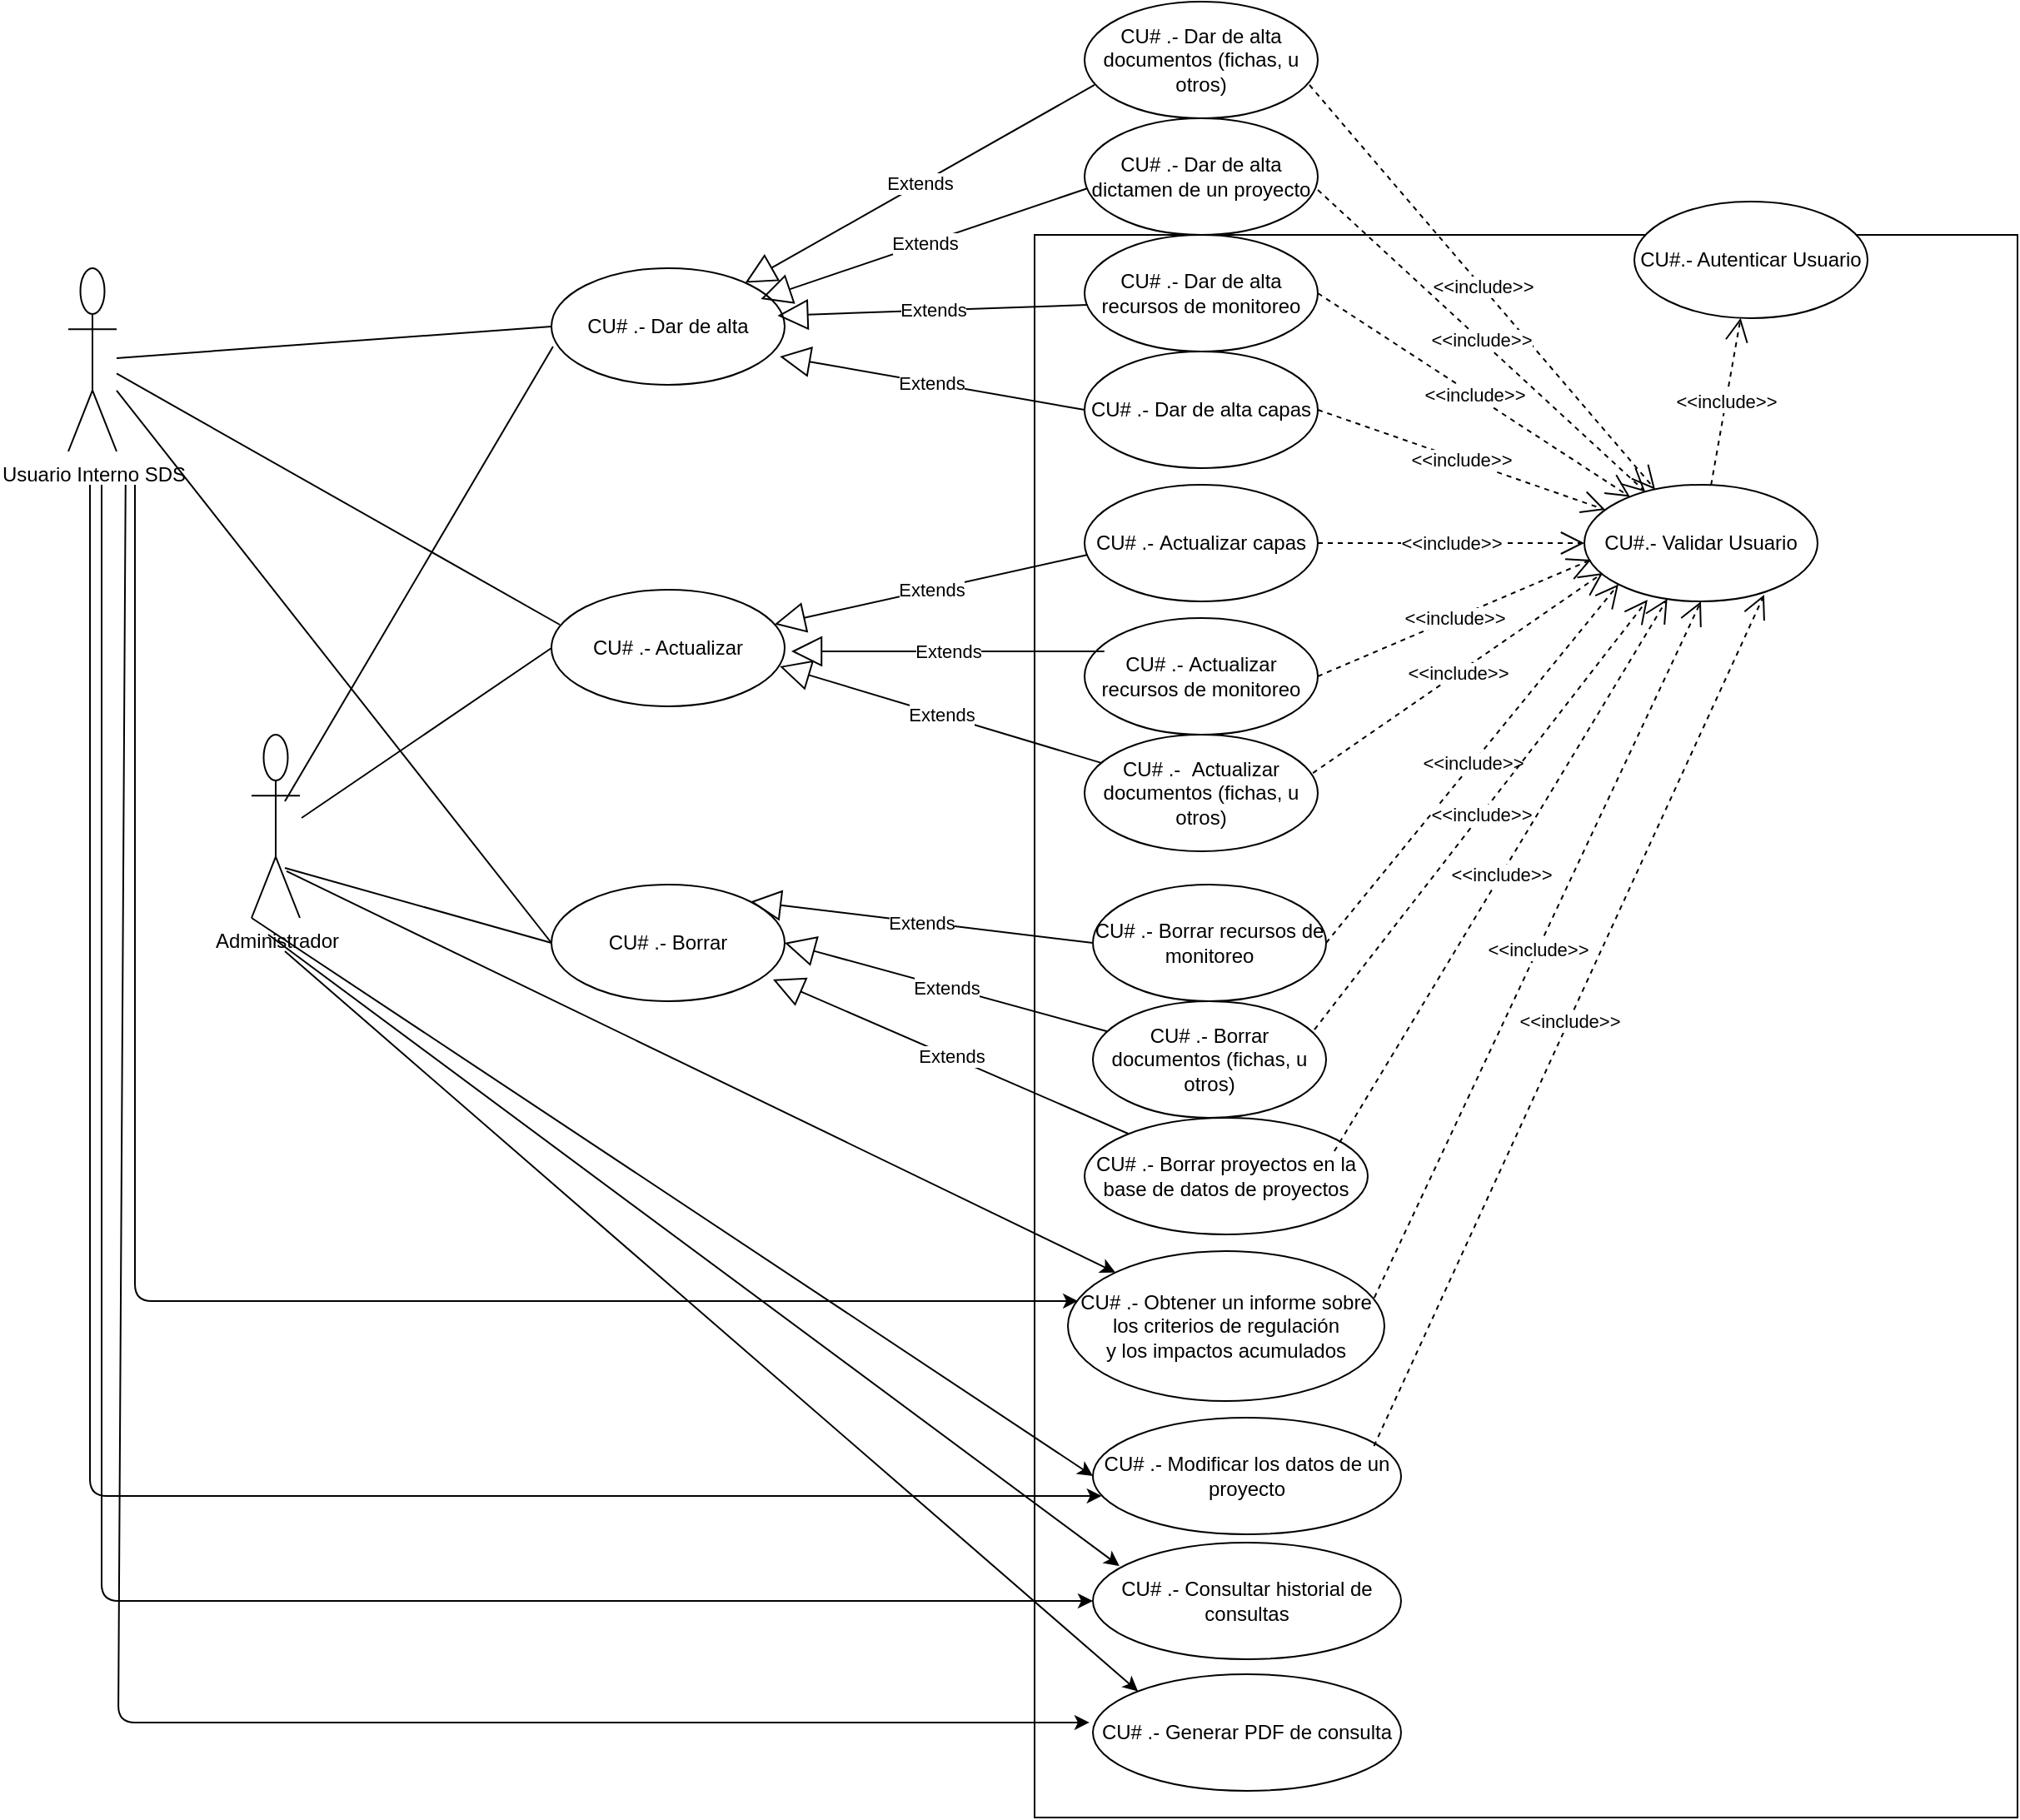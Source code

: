 <mxfile version="13.7.9" type="device"><diagram name="Page-1" id="e7e014a7-5840-1c2e-5031-d8a46d1fe8dd"><mxGraphModel dx="2037" dy="517" grid="1" gridSize="10" guides="1" tooltips="1" connect="1" arrows="1" fold="1" page="1" pageScale="1" pageWidth="1169" pageHeight="826" background="#ffffff" math="0" shadow="0"><root><mxCell id="0"/><mxCell id="1" parent="0"/><object label="Usuario Interno SDS" id="qcaM_lAF0_7vFnAEi3oI-41"><mxCell style="shape=umlActor;verticalLabelPosition=bottom;labelBackgroundColor=#ffffff;verticalAlign=top;html=1;" parent="1" vertex="1"><mxGeometry x="-170" y="220" width="29" height="110" as="geometry"/></mxCell></object><mxCell id="qcaM_lAF0_7vFnAEi3oI-56" value="" style="rounded=0;whiteSpace=wrap;html=1;" parent="1" vertex="1"><mxGeometry x="410" y="200" width="590" height="950" as="geometry"/></mxCell><mxCell id="qcaM_lAF0_7vFnAEi3oI-62" value="CU# .-&amp;nbsp;Dar de alta documentos (fichas, u otros)" style="ellipse;whiteSpace=wrap;html=1;" parent="1" vertex="1"><mxGeometry x="440" y="60" width="140" height="70" as="geometry"/></mxCell><mxCell id="qcaM_lAF0_7vFnAEi3oI-74" value="CU#.- Validar Usuario" style="ellipse;whiteSpace=wrap;html=1;" parent="1" vertex="1"><mxGeometry x="740" y="350" width="140" height="70" as="geometry"/></mxCell><mxCell id="qcaM_lAF0_7vFnAEi3oI-75" value="CU#.- Autenticar Usuario" style="ellipse;whiteSpace=wrap;html=1;" parent="1" vertex="1"><mxGeometry x="770" y="180" width="140" height="70" as="geometry"/></mxCell><mxCell id="qcaM_lAF0_7vFnAEi3oI-78" value="&amp;lt;&amp;lt;include&amp;gt;&amp;gt;" style="endArrow=open;endSize=12;dashed=1;html=1;" parent="1" source="qcaM_lAF0_7vFnAEi3oI-74" target="qcaM_lAF0_7vFnAEi3oI-75" edge="1"><mxGeometry width="160" relative="1" as="geometry"><mxPoint x="820" y="199.5" as="sourcePoint"/><mxPoint x="915" y="200" as="targetPoint"/></mxGeometry></mxCell><mxCell id="qcaM_lAF0_7vFnAEi3oI-86" value="&amp;lt;&amp;lt;include&amp;gt;&amp;gt;" style="endArrow=open;endSize=12;dashed=1;html=1;exitX=0.964;exitY=0.714;exitDx=0;exitDy=0;exitPerimeter=0;" parent="1" source="qcaM_lAF0_7vFnAEi3oI-62" target="qcaM_lAF0_7vFnAEi3oI-74" edge="1"><mxGeometry width="160" relative="1" as="geometry"><mxPoint x="570" y="134.02" as="sourcePoint"/><mxPoint x="757.451" y="281.982" as="targetPoint"/></mxGeometry></mxCell><object label="Administrador" id="8KpLgFlxA8Z0-JO8JRly-1"><mxCell style="shape=umlActor;verticalLabelPosition=bottom;labelBackgroundColor=#ffffff;verticalAlign=top;html=1;" parent="1" vertex="1"><mxGeometry x="-60" y="500" width="29" height="110" as="geometry"/></mxCell></object><mxCell id="bd9D7c1lsz14I02yTcmJ-1" value="CU# .- Dar de alta" style="ellipse;whiteSpace=wrap;html=1;" parent="1" vertex="1"><mxGeometry x="120" y="220" width="140" height="70" as="geometry"/></mxCell><mxCell id="bd9D7c1lsz14I02yTcmJ-2" value="CU# .- Actualizar" style="ellipse;whiteSpace=wrap;html=1;" parent="1" vertex="1"><mxGeometry x="120" y="413" width="140" height="70" as="geometry"/></mxCell><mxCell id="bd9D7c1lsz14I02yTcmJ-3" value="CU# .- Borrar" style="ellipse;whiteSpace=wrap;html=1;" parent="1" vertex="1"><mxGeometry x="120" y="590" width="140" height="70" as="geometry"/></mxCell><mxCell id="bd9D7c1lsz14I02yTcmJ-4" value="CU# .-&amp;nbsp;Dar de alta capas" style="ellipse;whiteSpace=wrap;html=1;" parent="1" vertex="1"><mxGeometry x="440" y="270" width="140" height="70" as="geometry"/></mxCell><mxCell id="bd9D7c1lsz14I02yTcmJ-5" value="CU# .-&amp;nbsp;&amp;nbsp;Actualizar documentos (fichas, u otros)" style="ellipse;whiteSpace=wrap;html=1;" parent="1" vertex="1"><mxGeometry x="440" y="500" width="140" height="70" as="geometry"/></mxCell><mxCell id="bd9D7c1lsz14I02yTcmJ-6" value="CU# .-&amp;nbsp;Actualizar capas" style="ellipse;whiteSpace=wrap;html=1;" parent="1" vertex="1"><mxGeometry x="440" y="350" width="140" height="70" as="geometry"/></mxCell><mxCell id="bd9D7c1lsz14I02yTcmJ-7" value="CU# .-&amp;nbsp;Dar de alta recursos de monitoreo" style="ellipse;whiteSpace=wrap;html=1;" parent="1" vertex="1"><mxGeometry x="440" y="200" width="140" height="70" as="geometry"/></mxCell><mxCell id="bd9D7c1lsz14I02yTcmJ-8" value="CU# .-&amp;nbsp;Actualizar recursos de monitoreo" style="ellipse;whiteSpace=wrap;html=1;" parent="1" vertex="1"><mxGeometry x="440" y="430" width="140" height="70" as="geometry"/></mxCell><mxCell id="bd9D7c1lsz14I02yTcmJ-10" value="CU# .-&amp;nbsp;Borrar documentos (fichas, u otros)" style="ellipse;whiteSpace=wrap;html=1;" parent="1" vertex="1"><mxGeometry x="445" y="660" width="140" height="70" as="geometry"/></mxCell><mxCell id="bd9D7c1lsz14I02yTcmJ-11" value="CU# .-&amp;nbsp;Borrar recursos de monitoreo" style="ellipse;whiteSpace=wrap;html=1;" parent="1" vertex="1"><mxGeometry x="445" y="590" width="140" height="70" as="geometry"/></mxCell><mxCell id="bd9D7c1lsz14I02yTcmJ-12" value="CU# .-&amp;nbsp;&lt;span&gt;Obtener un informe sobre los criterios de regulación&lt;/span&gt;&lt;div&gt;y los impactos acumulados&lt;/div&gt;" style="ellipse;whiteSpace=wrap;html=1;" parent="1" vertex="1"><mxGeometry x="430" y="810" width="190" height="90" as="geometry"/></mxCell><mxCell id="bd9D7c1lsz14I02yTcmJ-13" value="CU# .-&amp;nbsp;Dar de alta dictamen de un proyecto" style="ellipse;whiteSpace=wrap;html=1;" parent="1" vertex="1"><mxGeometry x="440" y="130" width="140" height="70" as="geometry"/></mxCell><mxCell id="bd9D7c1lsz14I02yTcmJ-14" value="CU# .-&amp;nbsp;Modificar los datos de un proyecto" style="ellipse;whiteSpace=wrap;html=1;" parent="1" vertex="1"><mxGeometry x="445" y="910" width="185" height="70" as="geometry"/></mxCell><mxCell id="bd9D7c1lsz14I02yTcmJ-15" value="CU# .-&amp;nbsp;Borrar proyectos en la base de datos de proyectos" style="ellipse;whiteSpace=wrap;html=1;" parent="1" vertex="1"><mxGeometry x="440" y="730" width="170" height="70" as="geometry"/></mxCell><mxCell id="bd9D7c1lsz14I02yTcmJ-18" value="Extends" style="endArrow=block;endSize=16;endFill=0;html=1;exitX=0.043;exitY=0.714;exitDx=0;exitDy=0;exitPerimeter=0;" parent="1" source="qcaM_lAF0_7vFnAEi3oI-62" target="bd9D7c1lsz14I02yTcmJ-1" edge="1"><mxGeometry width="160" relative="1" as="geometry"><mxPoint x="510" y="250" as="sourcePoint"/><mxPoint x="670" y="250" as="targetPoint"/></mxGeometry></mxCell><mxCell id="bd9D7c1lsz14I02yTcmJ-19" value="Extends" style="endArrow=block;endSize=16;endFill=0;html=1;exitX=0.014;exitY=0.6;exitDx=0;exitDy=0;exitPerimeter=0;" parent="1" source="bd9D7c1lsz14I02yTcmJ-13" edge="1"><mxGeometry width="160" relative="1" as="geometry"><mxPoint x="450" y="119.98" as="sourcePoint"/><mxPoint x="245.706" y="238.491" as="targetPoint"/></mxGeometry></mxCell><mxCell id="bd9D7c1lsz14I02yTcmJ-20" value="Extends" style="endArrow=block;endSize=16;endFill=0;html=1;exitX=0.014;exitY=0.6;exitDx=0;exitDy=0;exitPerimeter=0;" parent="1" source="bd9D7c1lsz14I02yTcmJ-7" edge="1"><mxGeometry width="160" relative="1" as="geometry"><mxPoint x="451.96" y="182" as="sourcePoint"/><mxPoint x="255.706" y="248.491" as="targetPoint"/></mxGeometry></mxCell><mxCell id="bd9D7c1lsz14I02yTcmJ-21" value="Extends" style="endArrow=block;endSize=16;endFill=0;html=1;exitX=0;exitY=0.5;exitDx=0;exitDy=0;entryX=0.979;entryY=0.757;entryDx=0;entryDy=0;entryPerimeter=0;" parent="1" source="bd9D7c1lsz14I02yTcmJ-4" target="bd9D7c1lsz14I02yTcmJ-1" edge="1"><mxGeometry width="160" relative="1" as="geometry"><mxPoint x="461.96" y="320" as="sourcePoint"/><mxPoint x="265.706" y="386.491" as="targetPoint"/></mxGeometry></mxCell><mxCell id="bd9D7c1lsz14I02yTcmJ-22" value="Extends" style="endArrow=block;endSize=16;endFill=0;html=1;exitX=0.014;exitY=0.6;exitDx=0;exitDy=0;exitPerimeter=0;" parent="1" source="bd9D7c1lsz14I02yTcmJ-6" target="bd9D7c1lsz14I02yTcmJ-2" edge="1"><mxGeometry width="160" relative="1" as="geometry"><mxPoint x="450" y="315" as="sourcePoint"/><mxPoint x="267.06" y="282.99" as="targetPoint"/></mxGeometry></mxCell><mxCell id="bd9D7c1lsz14I02yTcmJ-23" value="Extends" style="endArrow=block;endSize=16;endFill=0;html=1;exitX=0.085;exitY=0.286;exitDx=0;exitDy=0;exitPerimeter=0;" parent="1" source="bd9D7c1lsz14I02yTcmJ-8" edge="1"><mxGeometry width="160" relative="1" as="geometry"><mxPoint x="451.96" y="402" as="sourcePoint"/><mxPoint x="264" y="450" as="targetPoint"/></mxGeometry></mxCell><mxCell id="bd9D7c1lsz14I02yTcmJ-24" value="Extends" style="endArrow=block;endSize=16;endFill=0;html=1;entryX=0.979;entryY=0.657;entryDx=0;entryDy=0;entryPerimeter=0;" parent="1" source="bd9D7c1lsz14I02yTcmJ-5" target="bd9D7c1lsz14I02yTcmJ-2" edge="1"><mxGeometry width="160" relative="1" as="geometry"><mxPoint x="461.96" y="412" as="sourcePoint"/><mxPoint x="273.925" y="453.738" as="targetPoint"/></mxGeometry></mxCell><mxCell id="bd9D7c1lsz14I02yTcmJ-25" value="Extends" style="endArrow=block;endSize=16;endFill=0;html=1;exitX=0;exitY=0.5;exitDx=0;exitDy=0;entryX=1;entryY=0;entryDx=0;entryDy=0;" parent="1" source="bd9D7c1lsz14I02yTcmJ-11" target="bd9D7c1lsz14I02yTcmJ-3" edge="1"><mxGeometry width="160" relative="1" as="geometry"><mxPoint x="471.96" y="422" as="sourcePoint"/><mxPoint x="283.925" y="463.738" as="targetPoint"/></mxGeometry></mxCell><mxCell id="bd9D7c1lsz14I02yTcmJ-26" value="Extends" style="endArrow=block;endSize=16;endFill=0;html=1;entryX=1;entryY=0.5;entryDx=0;entryDy=0;" parent="1" source="bd9D7c1lsz14I02yTcmJ-10" target="bd9D7c1lsz14I02yTcmJ-3" edge="1"><mxGeometry width="160" relative="1" as="geometry"><mxPoint x="481.96" y="432" as="sourcePoint"/><mxPoint x="293.925" y="473.738" as="targetPoint"/></mxGeometry></mxCell><mxCell id="bd9D7c1lsz14I02yTcmJ-27" value="Extends" style="endArrow=block;endSize=16;endFill=0;html=1;entryX=0.95;entryY=0.814;entryDx=0;entryDy=0;entryPerimeter=0;" parent="1" source="bd9D7c1lsz14I02yTcmJ-15" target="bd9D7c1lsz14I02yTcmJ-3" edge="1"><mxGeometry width="160" relative="1" as="geometry"><mxPoint x="491.96" y="442" as="sourcePoint"/><mxPoint x="304" y="690" as="targetPoint"/></mxGeometry></mxCell><mxCell id="bd9D7c1lsz14I02yTcmJ-28" value="" style="endArrow=none;html=1;entryX=0;entryY=0.5;entryDx=0;entryDy=0;" parent="1" source="qcaM_lAF0_7vFnAEi3oI-41" target="bd9D7c1lsz14I02yTcmJ-1" edge="1"><mxGeometry width="50" height="50" relative="1" as="geometry"><mxPoint x="570" y="490" as="sourcePoint"/><mxPoint x="620" y="440" as="targetPoint"/></mxGeometry></mxCell><mxCell id="bd9D7c1lsz14I02yTcmJ-29" value="" style="endArrow=none;html=1;entryX=0.036;entryY=0.3;entryDx=0;entryDy=0;entryPerimeter=0;" parent="1" source="qcaM_lAF0_7vFnAEi3oI-41" target="bd9D7c1lsz14I02yTcmJ-2" edge="1"><mxGeometry width="50" height="50" relative="1" as="geometry"><mxPoint x="-21" y="274.124" as="sourcePoint"/><mxPoint x="130" y="265" as="targetPoint"/></mxGeometry></mxCell><mxCell id="bd9D7c1lsz14I02yTcmJ-30" value="" style="endArrow=none;html=1;entryX=0;entryY=0.5;entryDx=0;entryDy=0;" parent="1" source="qcaM_lAF0_7vFnAEi3oI-41" target="bd9D7c1lsz14I02yTcmJ-3" edge="1"><mxGeometry width="50" height="50" relative="1" as="geometry"><mxPoint x="-30" y="300" as="sourcePoint"/><mxPoint x="140" y="275" as="targetPoint"/></mxGeometry></mxCell><mxCell id="bd9D7c1lsz14I02yTcmJ-32" value="" style="endArrow=none;html=1;exitX=0.69;exitY=0.364;exitDx=0;exitDy=0;exitPerimeter=0;entryX=0.007;entryY=0.671;entryDx=0;entryDy=0;entryPerimeter=0;" parent="1" source="8KpLgFlxA8Z0-JO8JRly-1" target="bd9D7c1lsz14I02yTcmJ-1" edge="1"><mxGeometry width="50" height="50" relative="1" as="geometry"><mxPoint x="570" y="490" as="sourcePoint"/><mxPoint x="620" y="440" as="targetPoint"/></mxGeometry></mxCell><mxCell id="bd9D7c1lsz14I02yTcmJ-33" value="" style="endArrow=none;html=1;entryX=0;entryY=0.5;entryDx=0;entryDy=0;" parent="1" target="bd9D7c1lsz14I02yTcmJ-2" edge="1"><mxGeometry width="50" height="50" relative="1" as="geometry"><mxPoint x="-30" y="550" as="sourcePoint"/><mxPoint x="150" y="285" as="targetPoint"/></mxGeometry></mxCell><mxCell id="bd9D7c1lsz14I02yTcmJ-34" value="" style="endArrow=none;html=1;entryX=0;entryY=0.5;entryDx=0;entryDy=0;exitX=0.69;exitY=0.727;exitDx=0;exitDy=0;exitPerimeter=0;" parent="1" source="8KpLgFlxA8Z0-JO8JRly-1" target="bd9D7c1lsz14I02yTcmJ-3" edge="1"><mxGeometry width="50" height="50" relative="1" as="geometry"><mxPoint x="9" y="304.124" as="sourcePoint"/><mxPoint x="160" y="295" as="targetPoint"/></mxGeometry></mxCell><mxCell id="bd9D7c1lsz14I02yTcmJ-35" value="" style="endArrow=classic;html=1;exitX=0.724;exitY=0.745;exitDx=0;exitDy=0;exitPerimeter=0;" parent="1" source="8KpLgFlxA8Z0-JO8JRly-1" target="bd9D7c1lsz14I02yTcmJ-12" edge="1"><mxGeometry width="50" height="50" relative="1" as="geometry"><mxPoint x="570" y="670" as="sourcePoint"/><mxPoint x="620" y="620" as="targetPoint"/></mxGeometry></mxCell><mxCell id="bd9D7c1lsz14I02yTcmJ-39" value="" style="endArrow=classic;html=1;entryX=0;entryY=0.5;entryDx=0;entryDy=0;exitX=0;exitY=1;exitDx=0;exitDy=0;exitPerimeter=0;" parent="1" source="8KpLgFlxA8Z0-JO8JRly-1" target="bd9D7c1lsz14I02yTcmJ-14" edge="1"><mxGeometry width="50" height="50" relative="1" as="geometry"><mxPoint x="570" y="670" as="sourcePoint"/><mxPoint x="620" y="620" as="targetPoint"/></mxGeometry></mxCell><mxCell id="bd9D7c1lsz14I02yTcmJ-40" value="" style="endArrow=classic;html=1;entryX=0.032;entryY=0.333;entryDx=0;entryDy=0;entryPerimeter=0;" parent="1" target="bd9D7c1lsz14I02yTcmJ-12" edge="1"><mxGeometry width="50" height="50" relative="1" as="geometry"><mxPoint x="-130" y="350" as="sourcePoint"/><mxPoint x="140" y="790" as="targetPoint"/><Array as="points"><mxPoint x="-130" y="840"/></Array></mxGeometry></mxCell><mxCell id="bd9D7c1lsz14I02yTcmJ-41" value="" style="endArrow=classic;html=1;entryX=0.029;entryY=0.671;entryDx=0;entryDy=0;entryPerimeter=0;" parent="1" target="bd9D7c1lsz14I02yTcmJ-14" edge="1"><mxGeometry width="50" height="50" relative="1" as="geometry"><mxPoint x="-157" y="350" as="sourcePoint"/><mxPoint x="170" y="620" as="targetPoint"/><Array as="points"><mxPoint x="-157" y="957"/></Array></mxGeometry></mxCell><mxCell id="bd9D7c1lsz14I02yTcmJ-42" value="&amp;lt;&amp;lt;include&amp;gt;&amp;gt;" style="endArrow=open;endSize=12;dashed=1;html=1;exitX=1;exitY=0.614;exitDx=0;exitDy=0;exitPerimeter=0;" parent="1" source="bd9D7c1lsz14I02yTcmJ-13" target="qcaM_lAF0_7vFnAEi3oI-74" edge="1"><mxGeometry width="160" relative="1" as="geometry"><mxPoint x="584.96" y="119.98" as="sourcePoint"/><mxPoint x="792.496" y="362.815" as="targetPoint"/></mxGeometry></mxCell><mxCell id="bd9D7c1lsz14I02yTcmJ-43" value="&amp;lt;&amp;lt;include&amp;gt;&amp;gt;" style="endArrow=open;endSize=12;dashed=1;html=1;exitX=1;exitY=0.5;exitDx=0;exitDy=0;" parent="1" source="bd9D7c1lsz14I02yTcmJ-7" target="qcaM_lAF0_7vFnAEi3oI-74" edge="1"><mxGeometry width="160" relative="1" as="geometry"><mxPoint x="590" y="182.98" as="sourcePoint"/><mxPoint x="786.623" y="364.235" as="targetPoint"/></mxGeometry></mxCell><mxCell id="bd9D7c1lsz14I02yTcmJ-44" value="&amp;lt;&amp;lt;include&amp;gt;&amp;gt;" style="endArrow=open;endSize=12;dashed=1;html=1;exitX=1;exitY=0.5;exitDx=0;exitDy=0;" parent="1" source="bd9D7c1lsz14I02yTcmJ-4" target="qcaM_lAF0_7vFnAEi3oI-74" edge="1"><mxGeometry width="160" relative="1" as="geometry"><mxPoint x="600" y="192.98" as="sourcePoint"/><mxPoint x="796.623" y="374.235" as="targetPoint"/></mxGeometry></mxCell><mxCell id="bd9D7c1lsz14I02yTcmJ-45" value="&amp;lt;&amp;lt;include&amp;gt;&amp;gt;" style="endArrow=open;endSize=12;dashed=1;html=1;exitX=1;exitY=0.5;exitDx=0;exitDy=0;entryX=0;entryY=0.5;entryDx=0;entryDy=0;" parent="1" source="bd9D7c1lsz14I02yTcmJ-6" target="qcaM_lAF0_7vFnAEi3oI-74" edge="1"><mxGeometry width="160" relative="1" as="geometry"><mxPoint x="610" y="202.98" as="sourcePoint"/><mxPoint x="806.623" y="384.235" as="targetPoint"/></mxGeometry></mxCell><mxCell id="bd9D7c1lsz14I02yTcmJ-46" value="&amp;lt;&amp;lt;include&amp;gt;&amp;gt;" style="endArrow=open;endSize=12;dashed=1;html=1;exitX=1;exitY=0.5;exitDx=0;exitDy=0;entryX=0.029;entryY=0.643;entryDx=0;entryDy=0;entryPerimeter=0;" parent="1" source="bd9D7c1lsz14I02yTcmJ-8" target="qcaM_lAF0_7vFnAEi3oI-74" edge="1"><mxGeometry width="160" relative="1" as="geometry"><mxPoint x="620" y="212.98" as="sourcePoint"/><mxPoint x="816.623" y="394.235" as="targetPoint"/></mxGeometry></mxCell><mxCell id="bd9D7c1lsz14I02yTcmJ-47" value="&amp;lt;&amp;lt;include&amp;gt;&amp;gt;" style="endArrow=open;endSize=12;dashed=1;html=1;exitX=0.979;exitY=0.329;exitDx=0;exitDy=0;exitPerimeter=0;entryX=0.079;entryY=0.757;entryDx=0;entryDy=0;entryPerimeter=0;" parent="1" source="bd9D7c1lsz14I02yTcmJ-5" target="qcaM_lAF0_7vFnAEi3oI-74" edge="1"><mxGeometry width="160" relative="1" as="geometry"><mxPoint x="630" y="222.98" as="sourcePoint"/><mxPoint x="826.623" y="404.235" as="targetPoint"/></mxGeometry></mxCell><mxCell id="bd9D7c1lsz14I02yTcmJ-48" value="&amp;lt;&amp;lt;include&amp;gt;&amp;gt;" style="endArrow=open;endSize=12;dashed=1;html=1;exitX=1;exitY=0.5;exitDx=0;exitDy=0;entryX=0;entryY=1;entryDx=0;entryDy=0;" parent="1" source="bd9D7c1lsz14I02yTcmJ-11" target="qcaM_lAF0_7vFnAEi3oI-74" edge="1"><mxGeometry width="160" relative="1" as="geometry"><mxPoint x="640" y="232.98" as="sourcePoint"/><mxPoint x="836.623" y="414.235" as="targetPoint"/></mxGeometry></mxCell><mxCell id="bd9D7c1lsz14I02yTcmJ-49" value="&amp;lt;&amp;lt;include&amp;gt;&amp;gt;" style="endArrow=open;endSize=12;dashed=1;html=1;exitX=0.95;exitY=0.243;exitDx=0;exitDy=0;exitPerimeter=0;entryX=0.271;entryY=0.986;entryDx=0;entryDy=0;entryPerimeter=0;" parent="1" source="bd9D7c1lsz14I02yTcmJ-10" target="qcaM_lAF0_7vFnAEi3oI-74" edge="1"><mxGeometry width="160" relative="1" as="geometry"><mxPoint x="650" y="242.98" as="sourcePoint"/><mxPoint x="780" y="410" as="targetPoint"/></mxGeometry></mxCell><mxCell id="bd9D7c1lsz14I02yTcmJ-50" value="&amp;lt;&amp;lt;include&amp;gt;&amp;gt;" style="endArrow=open;endSize=12;dashed=1;html=1;exitX=0.882;exitY=0.286;exitDx=0;exitDy=0;exitPerimeter=0;" parent="1" source="bd9D7c1lsz14I02yTcmJ-15" target="qcaM_lAF0_7vFnAEi3oI-74" edge="1"><mxGeometry width="160" relative="1" as="geometry"><mxPoint x="660" y="252.98" as="sourcePoint"/><mxPoint x="856.623" y="434.235" as="targetPoint"/></mxGeometry></mxCell><mxCell id="bd9D7c1lsz14I02yTcmJ-51" value="&amp;lt;&amp;lt;include&amp;gt;&amp;gt;" style="endArrow=open;endSize=12;dashed=1;html=1;exitX=0.968;exitY=0.311;exitDx=0;exitDy=0;exitPerimeter=0;entryX=0.5;entryY=1;entryDx=0;entryDy=0;" parent="1" source="bd9D7c1lsz14I02yTcmJ-12" target="qcaM_lAF0_7vFnAEi3oI-74" edge="1"><mxGeometry width="160" relative="1" as="geometry"><mxPoint x="670" y="262.98" as="sourcePoint"/><mxPoint x="866.623" y="444.235" as="targetPoint"/></mxGeometry></mxCell><mxCell id="bd9D7c1lsz14I02yTcmJ-52" value="&amp;lt;&amp;lt;include&amp;gt;&amp;gt;" style="endArrow=open;endSize=12;dashed=1;html=1;exitX=0.912;exitY=0.243;exitDx=0;exitDy=0;exitPerimeter=0;entryX=0.771;entryY=0.943;entryDx=0;entryDy=0;entryPerimeter=0;" parent="1" source="bd9D7c1lsz14I02yTcmJ-14" target="qcaM_lAF0_7vFnAEi3oI-74" edge="1"><mxGeometry width="160" relative="1" as="geometry"><mxPoint x="680" y="272.98" as="sourcePoint"/><mxPoint x="876.623" y="454.235" as="targetPoint"/></mxGeometry></mxCell><mxCell id="wyfSn0AfeudNY719H7GM-1" value="CU# .-&amp;nbsp;Consultar historial de consultas" style="ellipse;whiteSpace=wrap;html=1;" vertex="1" parent="1"><mxGeometry x="445" y="985" width="185" height="70" as="geometry"/></mxCell><mxCell id="wyfSn0AfeudNY719H7GM-2" value="CU# .-&amp;nbsp;Generar PDF de consulta" style="ellipse;whiteSpace=wrap;html=1;" vertex="1" parent="1"><mxGeometry x="445" y="1064" width="185" height="70" as="geometry"/></mxCell><mxCell id="wyfSn0AfeudNY719H7GM-3" value="" style="endArrow=classic;html=1;entryX=0.086;entryY=0.2;entryDx=0;entryDy=0;exitX=0;exitY=1;exitDx=0;exitDy=0;exitPerimeter=0;entryPerimeter=0;" edge="1" parent="1" target="wyfSn0AfeudNY719H7GM-1"><mxGeometry width="50" height="50" relative="1" as="geometry"><mxPoint x="-50" y="620" as="sourcePoint"/><mxPoint x="455" y="955" as="targetPoint"/></mxGeometry></mxCell><mxCell id="wyfSn0AfeudNY719H7GM-4" value="" style="endArrow=classic;html=1;entryX=0;entryY=0;entryDx=0;entryDy=0;exitX=0;exitY=1;exitDx=0;exitDy=0;exitPerimeter=0;" edge="1" parent="1" target="wyfSn0AfeudNY719H7GM-2"><mxGeometry width="50" height="50" relative="1" as="geometry"><mxPoint x="-40" y="630" as="sourcePoint"/><mxPoint x="465" y="965" as="targetPoint"/></mxGeometry></mxCell><mxCell id="wyfSn0AfeudNY719H7GM-5" value="" style="endArrow=classic;html=1;entryX=0;entryY=0.5;entryDx=0;entryDy=0;" edge="1" parent="1" target="wyfSn0AfeudNY719H7GM-1"><mxGeometry width="50" height="50" relative="1" as="geometry"><mxPoint x="-150" y="350" as="sourcePoint"/><mxPoint x="460.365" y="966.97" as="targetPoint"/><Array as="points"><mxPoint x="-150" y="1020"/></Array></mxGeometry></mxCell><mxCell id="wyfSn0AfeudNY719H7GM-6" value="" style="endArrow=classic;html=1;entryX=-0.011;entryY=0.414;entryDx=0;entryDy=0;entryPerimeter=0;" edge="1" parent="1" target="wyfSn0AfeudNY719H7GM-2"><mxGeometry width="50" height="50" relative="1" as="geometry"><mxPoint x="-135.621" y="350" as="sourcePoint"/><mxPoint x="455" y="1030" as="targetPoint"/><Array as="points"><mxPoint x="-140" y="1093"/></Array></mxGeometry></mxCell></root></mxGraphModel></diagram></mxfile>